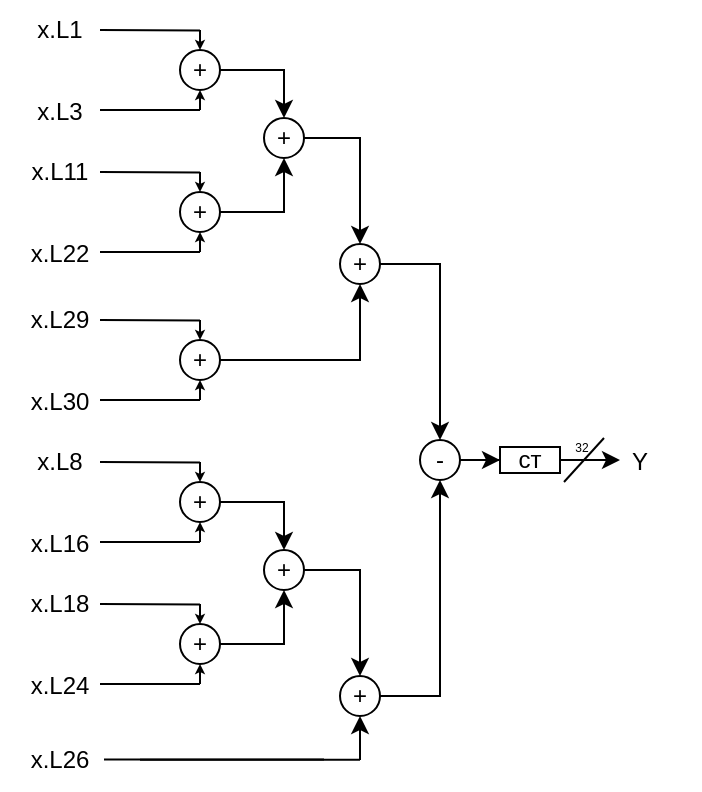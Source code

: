 <mxfile version="24.7.17">
  <diagram name="Page-1" id="y6rSs7brFoN-y7DdhA95">
    <mxGraphModel dx="1434" dy="790" grid="1" gridSize="10" guides="1" tooltips="1" connect="1" arrows="1" fold="1" page="1" pageScale="1" pageWidth="850" pageHeight="1100" math="0" shadow="0">
      <root>
        <mxCell id="0" />
        <mxCell id="1" parent="0" />
        <mxCell id="_WiKw5B8QnHbDTdf4BYn-2" value="x.L1" style="text;html=1;align=center;verticalAlign=middle;whiteSpace=wrap;rounded=0;" vertex="1" parent="1">
          <mxGeometry x="130" y="135" width="60" height="30" as="geometry" />
        </mxCell>
        <mxCell id="_WiKw5B8QnHbDTdf4BYn-3" value="x.L3" style="text;html=1;align=center;verticalAlign=middle;whiteSpace=wrap;rounded=0;" vertex="1" parent="1">
          <mxGeometry x="130" y="176" width="60" height="30" as="geometry" />
        </mxCell>
        <mxCell id="_WiKw5B8QnHbDTdf4BYn-4" style="edgeStyle=orthogonalEdgeStyle;rounded=0;orthogonalLoop=1;jettySize=auto;html=1;entryX=0.5;entryY=0;entryDx=0;entryDy=0;" edge="1" parent="1" source="_WiKw5B8QnHbDTdf4BYn-5" target="_WiKw5B8QnHbDTdf4BYn-59">
          <mxGeometry relative="1" as="geometry" />
        </mxCell>
        <mxCell id="_WiKw5B8QnHbDTdf4BYn-5" value="+" style="ellipse;whiteSpace=wrap;html=1;aspect=fixed;" vertex="1" parent="1">
          <mxGeometry x="220" y="160" width="20" height="20" as="geometry" />
        </mxCell>
        <mxCell id="_WiKw5B8QnHbDTdf4BYn-6" value="" style="endArrow=none;html=1;rounded=0;" edge="1" parent="1">
          <mxGeometry width="50" height="50" relative="1" as="geometry">
            <mxPoint x="180" y="190" as="sourcePoint" />
            <mxPoint x="230" y="190" as="targetPoint" />
          </mxGeometry>
        </mxCell>
        <mxCell id="_WiKw5B8QnHbDTdf4BYn-7" value="" style="endArrow=none;html=1;rounded=0;" edge="1" parent="1">
          <mxGeometry width="50" height="50" relative="1" as="geometry">
            <mxPoint x="180" y="150" as="sourcePoint" />
            <mxPoint x="230" y="150.2" as="targetPoint" />
          </mxGeometry>
        </mxCell>
        <mxCell id="_WiKw5B8QnHbDTdf4BYn-8" value="" style="endArrow=classic;html=1;rounded=0;horizontal=1;fontSize=5;fontFamily=Georgia;endSize=2;entryX=0.5;entryY=0;entryDx=0;entryDy=0;" edge="1" parent="1" target="_WiKw5B8QnHbDTdf4BYn-5">
          <mxGeometry width="50" height="50" relative="1" as="geometry">
            <mxPoint x="230" y="150" as="sourcePoint" />
            <mxPoint x="229.9" y="153" as="targetPoint" />
          </mxGeometry>
        </mxCell>
        <mxCell id="_WiKw5B8QnHbDTdf4BYn-9" value="" style="endArrow=classic;html=1;rounded=0;entryX=0.5;entryY=1;entryDx=0;entryDy=0;endSize=2;" edge="1" parent="1" target="_WiKw5B8QnHbDTdf4BYn-5">
          <mxGeometry width="50" height="50" relative="1" as="geometry">
            <mxPoint x="230" y="190" as="sourcePoint" />
            <mxPoint x="290" y="180" as="targetPoint" />
          </mxGeometry>
        </mxCell>
        <mxCell id="_WiKw5B8QnHbDTdf4BYn-10" value="x.L11" style="text;html=1;align=center;verticalAlign=middle;whiteSpace=wrap;rounded=0;" vertex="1" parent="1">
          <mxGeometry x="130" y="206" width="60" height="30" as="geometry" />
        </mxCell>
        <mxCell id="_WiKw5B8QnHbDTdf4BYn-11" value="x.L22" style="text;html=1;align=center;verticalAlign=middle;whiteSpace=wrap;rounded=0;" vertex="1" parent="1">
          <mxGeometry x="130" y="247" width="60" height="30" as="geometry" />
        </mxCell>
        <mxCell id="_WiKw5B8QnHbDTdf4BYn-12" style="edgeStyle=orthogonalEdgeStyle;rounded=0;orthogonalLoop=1;jettySize=auto;html=1;entryX=0.5;entryY=1;entryDx=0;entryDy=0;" edge="1" parent="1" source="_WiKw5B8QnHbDTdf4BYn-13" target="_WiKw5B8QnHbDTdf4BYn-59">
          <mxGeometry relative="1" as="geometry" />
        </mxCell>
        <mxCell id="_WiKw5B8QnHbDTdf4BYn-13" value="+" style="ellipse;whiteSpace=wrap;html=1;aspect=fixed;" vertex="1" parent="1">
          <mxGeometry x="220" y="231" width="20" height="20" as="geometry" />
        </mxCell>
        <mxCell id="_WiKw5B8QnHbDTdf4BYn-14" value="" style="endArrow=none;html=1;rounded=0;" edge="1" parent="1">
          <mxGeometry width="50" height="50" relative="1" as="geometry">
            <mxPoint x="180" y="261" as="sourcePoint" />
            <mxPoint x="230" y="261" as="targetPoint" />
          </mxGeometry>
        </mxCell>
        <mxCell id="_WiKw5B8QnHbDTdf4BYn-15" value="" style="endArrow=none;html=1;rounded=0;" edge="1" parent="1">
          <mxGeometry width="50" height="50" relative="1" as="geometry">
            <mxPoint x="180" y="221" as="sourcePoint" />
            <mxPoint x="230" y="221.2" as="targetPoint" />
          </mxGeometry>
        </mxCell>
        <mxCell id="_WiKw5B8QnHbDTdf4BYn-16" value="" style="endArrow=classic;html=1;rounded=0;horizontal=1;fontSize=5;fontFamily=Georgia;endSize=2;entryX=0.5;entryY=0;entryDx=0;entryDy=0;" edge="1" parent="1" target="_WiKw5B8QnHbDTdf4BYn-13">
          <mxGeometry width="50" height="50" relative="1" as="geometry">
            <mxPoint x="230" y="221" as="sourcePoint" />
            <mxPoint x="229.9" y="224" as="targetPoint" />
          </mxGeometry>
        </mxCell>
        <mxCell id="_WiKw5B8QnHbDTdf4BYn-17" value="" style="endArrow=classic;html=1;rounded=0;entryX=0.5;entryY=1;entryDx=0;entryDy=0;endSize=2;" edge="1" parent="1" target="_WiKw5B8QnHbDTdf4BYn-13">
          <mxGeometry width="50" height="50" relative="1" as="geometry">
            <mxPoint x="230" y="261" as="sourcePoint" />
            <mxPoint x="290" y="251" as="targetPoint" />
          </mxGeometry>
        </mxCell>
        <mxCell id="_WiKw5B8QnHbDTdf4BYn-18" value="x.L29" style="text;html=1;align=center;verticalAlign=middle;whiteSpace=wrap;rounded=0;" vertex="1" parent="1">
          <mxGeometry x="130" y="280" width="60" height="30" as="geometry" />
        </mxCell>
        <mxCell id="_WiKw5B8QnHbDTdf4BYn-19" value="x.L30" style="text;html=1;align=center;verticalAlign=middle;whiteSpace=wrap;rounded=0;" vertex="1" parent="1">
          <mxGeometry x="130" y="321" width="60" height="30" as="geometry" />
        </mxCell>
        <mxCell id="_WiKw5B8QnHbDTdf4BYn-86" style="edgeStyle=orthogonalEdgeStyle;rounded=0;orthogonalLoop=1;jettySize=auto;html=1;entryX=0.5;entryY=1;entryDx=0;entryDy=0;" edge="1" parent="1" source="_WiKw5B8QnHbDTdf4BYn-21" target="_WiKw5B8QnHbDTdf4BYn-85">
          <mxGeometry relative="1" as="geometry" />
        </mxCell>
        <mxCell id="_WiKw5B8QnHbDTdf4BYn-21" value="+" style="ellipse;whiteSpace=wrap;html=1;aspect=fixed;" vertex="1" parent="1">
          <mxGeometry x="220" y="305" width="20" height="20" as="geometry" />
        </mxCell>
        <mxCell id="_WiKw5B8QnHbDTdf4BYn-22" value="" style="endArrow=none;html=1;rounded=0;" edge="1" parent="1">
          <mxGeometry width="50" height="50" relative="1" as="geometry">
            <mxPoint x="180" y="335" as="sourcePoint" />
            <mxPoint x="230" y="335" as="targetPoint" />
          </mxGeometry>
        </mxCell>
        <mxCell id="_WiKw5B8QnHbDTdf4BYn-23" value="" style="endArrow=none;html=1;rounded=0;" edge="1" parent="1">
          <mxGeometry width="50" height="50" relative="1" as="geometry">
            <mxPoint x="180" y="295" as="sourcePoint" />
            <mxPoint x="230" y="295.2" as="targetPoint" />
          </mxGeometry>
        </mxCell>
        <mxCell id="_WiKw5B8QnHbDTdf4BYn-24" value="" style="endArrow=classic;html=1;rounded=0;horizontal=1;fontSize=5;fontFamily=Georgia;endSize=2;entryX=0.5;entryY=0;entryDx=0;entryDy=0;" edge="1" parent="1" target="_WiKw5B8QnHbDTdf4BYn-21">
          <mxGeometry width="50" height="50" relative="1" as="geometry">
            <mxPoint x="230" y="295" as="sourcePoint" />
            <mxPoint x="229.9" y="298" as="targetPoint" />
          </mxGeometry>
        </mxCell>
        <mxCell id="_WiKw5B8QnHbDTdf4BYn-25" value="" style="endArrow=classic;html=1;rounded=0;entryX=0.5;entryY=1;entryDx=0;entryDy=0;endSize=2;" edge="1" parent="1" target="_WiKw5B8QnHbDTdf4BYn-21">
          <mxGeometry width="50" height="50" relative="1" as="geometry">
            <mxPoint x="230" y="335" as="sourcePoint" />
            <mxPoint x="290" y="325" as="targetPoint" />
          </mxGeometry>
        </mxCell>
        <mxCell id="_WiKw5B8QnHbDTdf4BYn-26" value="x.L8" style="text;html=1;align=center;verticalAlign=middle;whiteSpace=wrap;rounded=0;" vertex="1" parent="1">
          <mxGeometry x="130" y="351" width="60" height="30" as="geometry" />
        </mxCell>
        <mxCell id="_WiKw5B8QnHbDTdf4BYn-27" value="x.L16" style="text;html=1;align=center;verticalAlign=middle;whiteSpace=wrap;rounded=0;" vertex="1" parent="1">
          <mxGeometry x="130" y="392" width="60" height="30" as="geometry" />
        </mxCell>
        <mxCell id="_WiKw5B8QnHbDTdf4BYn-84" style="edgeStyle=orthogonalEdgeStyle;rounded=0;orthogonalLoop=1;jettySize=auto;html=1;entryX=0.5;entryY=0;entryDx=0;entryDy=0;" edge="1" parent="1" source="_WiKw5B8QnHbDTdf4BYn-29" target="_WiKw5B8QnHbDTdf4BYn-61">
          <mxGeometry relative="1" as="geometry" />
        </mxCell>
        <mxCell id="_WiKw5B8QnHbDTdf4BYn-29" value="+" style="ellipse;whiteSpace=wrap;html=1;aspect=fixed;" vertex="1" parent="1">
          <mxGeometry x="220" y="376" width="20" height="20" as="geometry" />
        </mxCell>
        <mxCell id="_WiKw5B8QnHbDTdf4BYn-30" value="" style="endArrow=none;html=1;rounded=0;" edge="1" parent="1">
          <mxGeometry width="50" height="50" relative="1" as="geometry">
            <mxPoint x="180" y="406" as="sourcePoint" />
            <mxPoint x="230" y="406" as="targetPoint" />
          </mxGeometry>
        </mxCell>
        <mxCell id="_WiKw5B8QnHbDTdf4BYn-31" value="" style="endArrow=none;html=1;rounded=0;" edge="1" parent="1">
          <mxGeometry width="50" height="50" relative="1" as="geometry">
            <mxPoint x="180" y="366" as="sourcePoint" />
            <mxPoint x="230" y="366.2" as="targetPoint" />
          </mxGeometry>
        </mxCell>
        <mxCell id="_WiKw5B8QnHbDTdf4BYn-32" value="" style="endArrow=classic;html=1;rounded=0;horizontal=1;fontSize=5;fontFamily=Georgia;endSize=2;entryX=0.5;entryY=0;entryDx=0;entryDy=0;" edge="1" parent="1" target="_WiKw5B8QnHbDTdf4BYn-29">
          <mxGeometry width="50" height="50" relative="1" as="geometry">
            <mxPoint x="230" y="366" as="sourcePoint" />
            <mxPoint x="229.9" y="369" as="targetPoint" />
          </mxGeometry>
        </mxCell>
        <mxCell id="_WiKw5B8QnHbDTdf4BYn-33" value="" style="endArrow=classic;html=1;rounded=0;entryX=0.5;entryY=1;entryDx=0;entryDy=0;endSize=2;" edge="1" parent="1" target="_WiKw5B8QnHbDTdf4BYn-29">
          <mxGeometry width="50" height="50" relative="1" as="geometry">
            <mxPoint x="230" y="406" as="sourcePoint" />
            <mxPoint x="290" y="396" as="targetPoint" />
          </mxGeometry>
        </mxCell>
        <mxCell id="_WiKw5B8QnHbDTdf4BYn-34" value="&lt;div&gt;x.L18&lt;/div&gt;" style="text;html=1;align=center;verticalAlign=middle;whiteSpace=wrap;rounded=0;" vertex="1" parent="1">
          <mxGeometry x="130" y="422" width="60" height="30" as="geometry" />
        </mxCell>
        <mxCell id="_WiKw5B8QnHbDTdf4BYn-35" value="x.L24" style="text;html=1;align=center;verticalAlign=middle;whiteSpace=wrap;rounded=0;" vertex="1" parent="1">
          <mxGeometry x="130" y="463" width="60" height="30" as="geometry" />
        </mxCell>
        <mxCell id="_WiKw5B8QnHbDTdf4BYn-83" style="edgeStyle=orthogonalEdgeStyle;rounded=0;orthogonalLoop=1;jettySize=auto;html=1;entryX=0.5;entryY=1;entryDx=0;entryDy=0;" edge="1" parent="1" source="_WiKw5B8QnHbDTdf4BYn-37" target="_WiKw5B8QnHbDTdf4BYn-61">
          <mxGeometry relative="1" as="geometry" />
        </mxCell>
        <mxCell id="_WiKw5B8QnHbDTdf4BYn-37" value="+" style="ellipse;whiteSpace=wrap;html=1;aspect=fixed;" vertex="1" parent="1">
          <mxGeometry x="220" y="447" width="20" height="20" as="geometry" />
        </mxCell>
        <mxCell id="_WiKw5B8QnHbDTdf4BYn-38" value="" style="endArrow=none;html=1;rounded=0;" edge="1" parent="1">
          <mxGeometry width="50" height="50" relative="1" as="geometry">
            <mxPoint x="180" y="477" as="sourcePoint" />
            <mxPoint x="230" y="477" as="targetPoint" />
          </mxGeometry>
        </mxCell>
        <mxCell id="_WiKw5B8QnHbDTdf4BYn-39" value="" style="endArrow=none;html=1;rounded=0;" edge="1" parent="1">
          <mxGeometry width="50" height="50" relative="1" as="geometry">
            <mxPoint x="180" y="437" as="sourcePoint" />
            <mxPoint x="230" y="437.2" as="targetPoint" />
          </mxGeometry>
        </mxCell>
        <mxCell id="_WiKw5B8QnHbDTdf4BYn-40" value="" style="endArrow=classic;html=1;rounded=0;horizontal=1;fontSize=5;fontFamily=Georgia;endSize=2;entryX=0.5;entryY=0;entryDx=0;entryDy=0;" edge="1" parent="1" target="_WiKw5B8QnHbDTdf4BYn-37">
          <mxGeometry width="50" height="50" relative="1" as="geometry">
            <mxPoint x="230" y="437" as="sourcePoint" />
            <mxPoint x="229.9" y="440" as="targetPoint" />
          </mxGeometry>
        </mxCell>
        <mxCell id="_WiKw5B8QnHbDTdf4BYn-41" value="" style="endArrow=classic;html=1;rounded=0;entryX=0.5;entryY=1;entryDx=0;entryDy=0;endSize=2;" edge="1" parent="1" target="_WiKw5B8QnHbDTdf4BYn-37">
          <mxGeometry width="50" height="50" relative="1" as="geometry">
            <mxPoint x="230" y="477" as="sourcePoint" />
            <mxPoint x="290" y="467" as="targetPoint" />
          </mxGeometry>
        </mxCell>
        <mxCell id="_WiKw5B8QnHbDTdf4BYn-87" style="edgeStyle=orthogonalEdgeStyle;rounded=0;orthogonalLoop=1;jettySize=auto;html=1;entryX=0.5;entryY=0;entryDx=0;entryDy=0;" edge="1" parent="1" source="_WiKw5B8QnHbDTdf4BYn-59" target="_WiKw5B8QnHbDTdf4BYn-85">
          <mxGeometry relative="1" as="geometry" />
        </mxCell>
        <mxCell id="_WiKw5B8QnHbDTdf4BYn-59" value="+" style="ellipse;whiteSpace=wrap;html=1;aspect=fixed;" vertex="1" parent="1">
          <mxGeometry x="262" y="194" width="20" height="20" as="geometry" />
        </mxCell>
        <mxCell id="_WiKw5B8QnHbDTdf4BYn-90" style="edgeStyle=orthogonalEdgeStyle;rounded=0;orthogonalLoop=1;jettySize=auto;html=1;entryX=0.5;entryY=0;entryDx=0;entryDy=0;" edge="1" parent="1" source="_WiKw5B8QnHbDTdf4BYn-61" target="_WiKw5B8QnHbDTdf4BYn-88">
          <mxGeometry relative="1" as="geometry" />
        </mxCell>
        <mxCell id="_WiKw5B8QnHbDTdf4BYn-61" value="+" style="ellipse;whiteSpace=wrap;html=1;aspect=fixed;" vertex="1" parent="1">
          <mxGeometry x="262" y="410" width="20" height="20" as="geometry" />
        </mxCell>
        <mxCell id="_WiKw5B8QnHbDTdf4BYn-66" value="x.L26" style="text;html=1;align=center;verticalAlign=middle;whiteSpace=wrap;rounded=0;" vertex="1" parent="1">
          <mxGeometry x="130" y="500" width="60" height="30" as="geometry" />
        </mxCell>
        <mxCell id="_WiKw5B8QnHbDTdf4BYn-67" value="" style="endArrow=none;html=1;rounded=0;" edge="1" parent="1">
          <mxGeometry width="50" height="50" relative="1" as="geometry">
            <mxPoint x="182" y="514.71" as="sourcePoint" />
            <mxPoint x="292" y="514.71" as="targetPoint" />
          </mxGeometry>
        </mxCell>
        <mxCell id="_WiKw5B8QnHbDTdf4BYn-68" value="" style="endArrow=classic;html=1;rounded=0;entryX=0.5;entryY=1;entryDx=0;entryDy=0;" edge="1" parent="1">
          <mxGeometry width="50" height="50" relative="1" as="geometry">
            <mxPoint x="310" y="513" as="sourcePoint" />
            <mxPoint x="310" y="493" as="targetPoint" />
          </mxGeometry>
        </mxCell>
        <mxCell id="_WiKw5B8QnHbDTdf4BYn-69" value="" style="endArrow=none;html=1;rounded=0;" edge="1" parent="1">
          <mxGeometry width="50" height="50" relative="1" as="geometry">
            <mxPoint x="310" y="515" as="sourcePoint" />
            <mxPoint x="310" y="505" as="targetPoint" />
          </mxGeometry>
        </mxCell>
        <mxCell id="_WiKw5B8QnHbDTdf4BYn-74" style="edgeStyle=orthogonalEdgeStyle;rounded=0;orthogonalLoop=1;jettySize=auto;html=1;entryX=0;entryY=0.5;entryDx=0;entryDy=0;" edge="1" parent="1" source="_WiKw5B8QnHbDTdf4BYn-75" target="_WiKw5B8QnHbDTdf4BYn-76">
          <mxGeometry relative="1" as="geometry" />
        </mxCell>
        <mxCell id="_WiKw5B8QnHbDTdf4BYn-75" value="-" style="ellipse;whiteSpace=wrap;html=1;aspect=fixed;" vertex="1" parent="1">
          <mxGeometry x="340" y="355" width="20" height="20" as="geometry" />
        </mxCell>
        <mxCell id="_WiKw5B8QnHbDTdf4BYn-76" value="ст" style="rounded=0;whiteSpace=wrap;html=1;" vertex="1" parent="1">
          <mxGeometry x="380" y="358.5" width="30" height="13" as="geometry" />
        </mxCell>
        <mxCell id="_WiKw5B8QnHbDTdf4BYn-77" value="" style="endArrow=classic;html=1;rounded=0;" edge="1" parent="1">
          <mxGeometry width="50" height="50" relative="1" as="geometry">
            <mxPoint x="410" y="364.94" as="sourcePoint" />
            <mxPoint x="440" y="365" as="targetPoint" />
          </mxGeometry>
        </mxCell>
        <mxCell id="_WiKw5B8QnHbDTdf4BYn-78" value="" style="endArrow=none;html=1;rounded=0;" edge="1" parent="1">
          <mxGeometry width="50" height="50" relative="1" as="geometry">
            <mxPoint x="412" y="376" as="sourcePoint" />
            <mxPoint x="432" y="354" as="targetPoint" />
          </mxGeometry>
        </mxCell>
        <mxCell id="_WiKw5B8QnHbDTdf4BYn-79" value="&lt;font style=&quot;font-size: 6px;&quot;&gt;32&lt;/font&gt;" style="text;html=1;align=center;verticalAlign=middle;whiteSpace=wrap;rounded=0;" vertex="1" parent="1">
          <mxGeometry x="406" y="353" width="30" height="8" as="geometry" />
        </mxCell>
        <mxCell id="_WiKw5B8QnHbDTdf4BYn-80" value="Y" style="text;html=1;align=center;verticalAlign=middle;whiteSpace=wrap;rounded=0;" vertex="1" parent="1">
          <mxGeometry x="420" y="351" width="60" height="30" as="geometry" />
        </mxCell>
        <mxCell id="_WiKw5B8QnHbDTdf4BYn-91" style="edgeStyle=orthogonalEdgeStyle;rounded=0;orthogonalLoop=1;jettySize=auto;html=1;entryX=0.5;entryY=0;entryDx=0;entryDy=0;" edge="1" parent="1" source="_WiKw5B8QnHbDTdf4BYn-85" target="_WiKw5B8QnHbDTdf4BYn-75">
          <mxGeometry relative="1" as="geometry" />
        </mxCell>
        <mxCell id="_WiKw5B8QnHbDTdf4BYn-85" value="+" style="ellipse;whiteSpace=wrap;html=1;aspect=fixed;" vertex="1" parent="1">
          <mxGeometry x="300" y="257" width="20" height="20" as="geometry" />
        </mxCell>
        <mxCell id="_WiKw5B8QnHbDTdf4BYn-92" style="edgeStyle=orthogonalEdgeStyle;rounded=0;orthogonalLoop=1;jettySize=auto;html=1;entryX=0.5;entryY=1;entryDx=0;entryDy=0;" edge="1" parent="1" source="_WiKw5B8QnHbDTdf4BYn-88" target="_WiKw5B8QnHbDTdf4BYn-75">
          <mxGeometry relative="1" as="geometry" />
        </mxCell>
        <mxCell id="_WiKw5B8QnHbDTdf4BYn-88" value="+" style="ellipse;whiteSpace=wrap;html=1;aspect=fixed;" vertex="1" parent="1">
          <mxGeometry x="300" y="473" width="20" height="20" as="geometry" />
        </mxCell>
        <mxCell id="_WiKw5B8QnHbDTdf4BYn-89" value="" style="endArrow=none;html=1;rounded=0;" edge="1" parent="1">
          <mxGeometry width="50" height="50" relative="1" as="geometry">
            <mxPoint x="200" y="514.89" as="sourcePoint" />
            <mxPoint x="310" y="514.89" as="targetPoint" />
          </mxGeometry>
        </mxCell>
      </root>
    </mxGraphModel>
  </diagram>
</mxfile>
